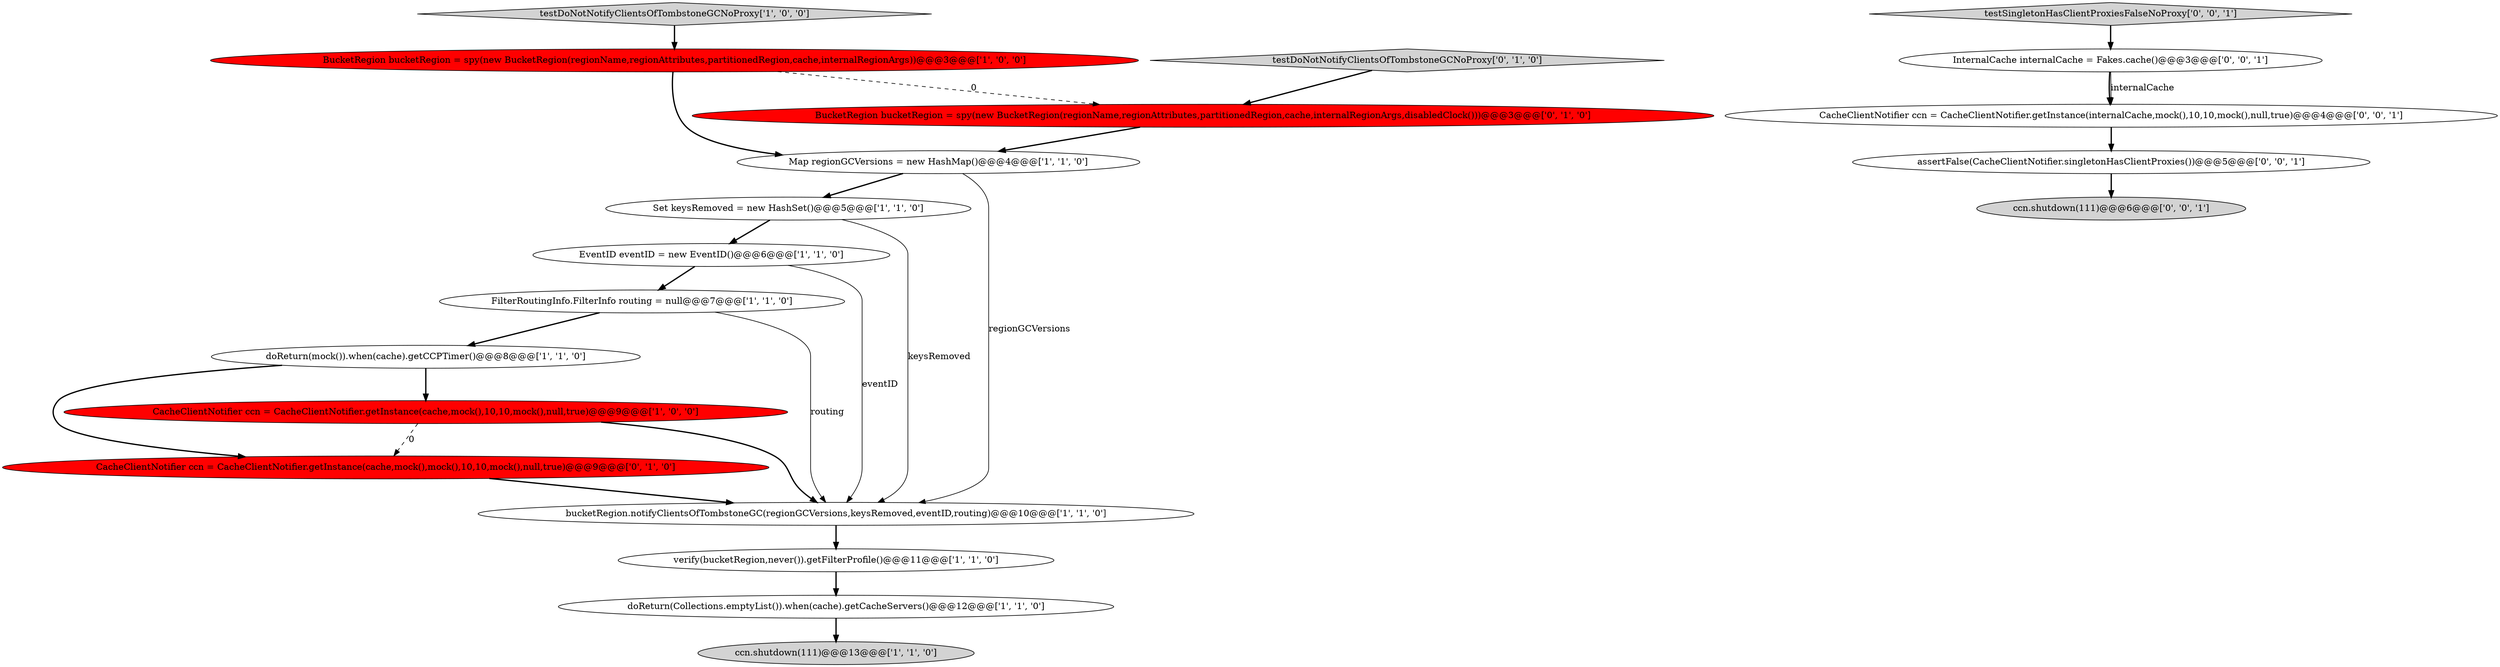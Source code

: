 digraph {
8 [style = filled, label = "ccn.shutdown(111)@@@13@@@['1', '1', '0']", fillcolor = lightgray, shape = ellipse image = "AAA0AAABBB1BBB"];
6 [style = filled, label = "Map regionGCVersions = new HashMap()@@@4@@@['1', '1', '0']", fillcolor = white, shape = ellipse image = "AAA0AAABBB1BBB"];
10 [style = filled, label = "Set keysRemoved = new HashSet()@@@5@@@['1', '1', '0']", fillcolor = white, shape = ellipse image = "AAA0AAABBB1BBB"];
15 [style = filled, label = "assertFalse(CacheClientNotifier.singletonHasClientProxies())@@@5@@@['0', '0', '1']", fillcolor = white, shape = ellipse image = "AAA0AAABBB3BBB"];
12 [style = filled, label = "CacheClientNotifier ccn = CacheClientNotifier.getInstance(cache,mock(),mock(),10,10,mock(),null,true)@@@9@@@['0', '1', '0']", fillcolor = red, shape = ellipse image = "AAA1AAABBB2BBB"];
14 [style = filled, label = "BucketRegion bucketRegion = spy(new BucketRegion(regionName,regionAttributes,partitionedRegion,cache,internalRegionArgs,disabledClock()))@@@3@@@['0', '1', '0']", fillcolor = red, shape = ellipse image = "AAA1AAABBB2BBB"];
2 [style = filled, label = "BucketRegion bucketRegion = spy(new BucketRegion(regionName,regionAttributes,partitionedRegion,cache,internalRegionArgs))@@@3@@@['1', '0', '0']", fillcolor = red, shape = ellipse image = "AAA1AAABBB1BBB"];
5 [style = filled, label = "CacheClientNotifier ccn = CacheClientNotifier.getInstance(cache,mock(),10,10,mock(),null,true)@@@9@@@['1', '0', '0']", fillcolor = red, shape = ellipse image = "AAA1AAABBB1BBB"];
17 [style = filled, label = "CacheClientNotifier ccn = CacheClientNotifier.getInstance(internalCache,mock(),10,10,mock(),null,true)@@@4@@@['0', '0', '1']", fillcolor = white, shape = ellipse image = "AAA0AAABBB3BBB"];
13 [style = filled, label = "testDoNotNotifyClientsOfTombstoneGCNoProxy['0', '1', '0']", fillcolor = lightgray, shape = diamond image = "AAA0AAABBB2BBB"];
1 [style = filled, label = "FilterRoutingInfo.FilterInfo routing = null@@@7@@@['1', '1', '0']", fillcolor = white, shape = ellipse image = "AAA0AAABBB1BBB"];
16 [style = filled, label = "testSingletonHasClientProxiesFalseNoProxy['0', '0', '1']", fillcolor = lightgray, shape = diamond image = "AAA0AAABBB3BBB"];
4 [style = filled, label = "EventID eventID = new EventID()@@@6@@@['1', '1', '0']", fillcolor = white, shape = ellipse image = "AAA0AAABBB1BBB"];
11 [style = filled, label = "verify(bucketRegion,never()).getFilterProfile()@@@11@@@['1', '1', '0']", fillcolor = white, shape = ellipse image = "AAA0AAABBB1BBB"];
18 [style = filled, label = "ccn.shutdown(111)@@@6@@@['0', '0', '1']", fillcolor = lightgray, shape = ellipse image = "AAA0AAABBB3BBB"];
19 [style = filled, label = "InternalCache internalCache = Fakes.cache()@@@3@@@['0', '0', '1']", fillcolor = white, shape = ellipse image = "AAA0AAABBB3BBB"];
7 [style = filled, label = "doReturn(mock()).when(cache).getCCPTimer()@@@8@@@['1', '1', '0']", fillcolor = white, shape = ellipse image = "AAA0AAABBB1BBB"];
0 [style = filled, label = "doReturn(Collections.emptyList()).when(cache).getCacheServers()@@@12@@@['1', '1', '0']", fillcolor = white, shape = ellipse image = "AAA0AAABBB1BBB"];
3 [style = filled, label = "bucketRegion.notifyClientsOfTombstoneGC(regionGCVersions,keysRemoved,eventID,routing)@@@10@@@['1', '1', '0']", fillcolor = white, shape = ellipse image = "AAA0AAABBB1BBB"];
9 [style = filled, label = "testDoNotNotifyClientsOfTombstoneGCNoProxy['1', '0', '0']", fillcolor = lightgray, shape = diamond image = "AAA0AAABBB1BBB"];
5->3 [style = bold, label=""];
5->12 [style = dashed, label="0"];
9->2 [style = bold, label=""];
7->12 [style = bold, label=""];
2->6 [style = bold, label=""];
3->11 [style = bold, label=""];
19->17 [style = bold, label=""];
16->19 [style = bold, label=""];
1->7 [style = bold, label=""];
15->18 [style = bold, label=""];
19->17 [style = solid, label="internalCache"];
1->3 [style = solid, label="routing"];
7->5 [style = bold, label=""];
11->0 [style = bold, label=""];
2->14 [style = dashed, label="0"];
10->3 [style = solid, label="keysRemoved"];
6->10 [style = bold, label=""];
0->8 [style = bold, label=""];
17->15 [style = bold, label=""];
10->4 [style = bold, label=""];
4->3 [style = solid, label="eventID"];
4->1 [style = bold, label=""];
12->3 [style = bold, label=""];
13->14 [style = bold, label=""];
14->6 [style = bold, label=""];
6->3 [style = solid, label="regionGCVersions"];
}
